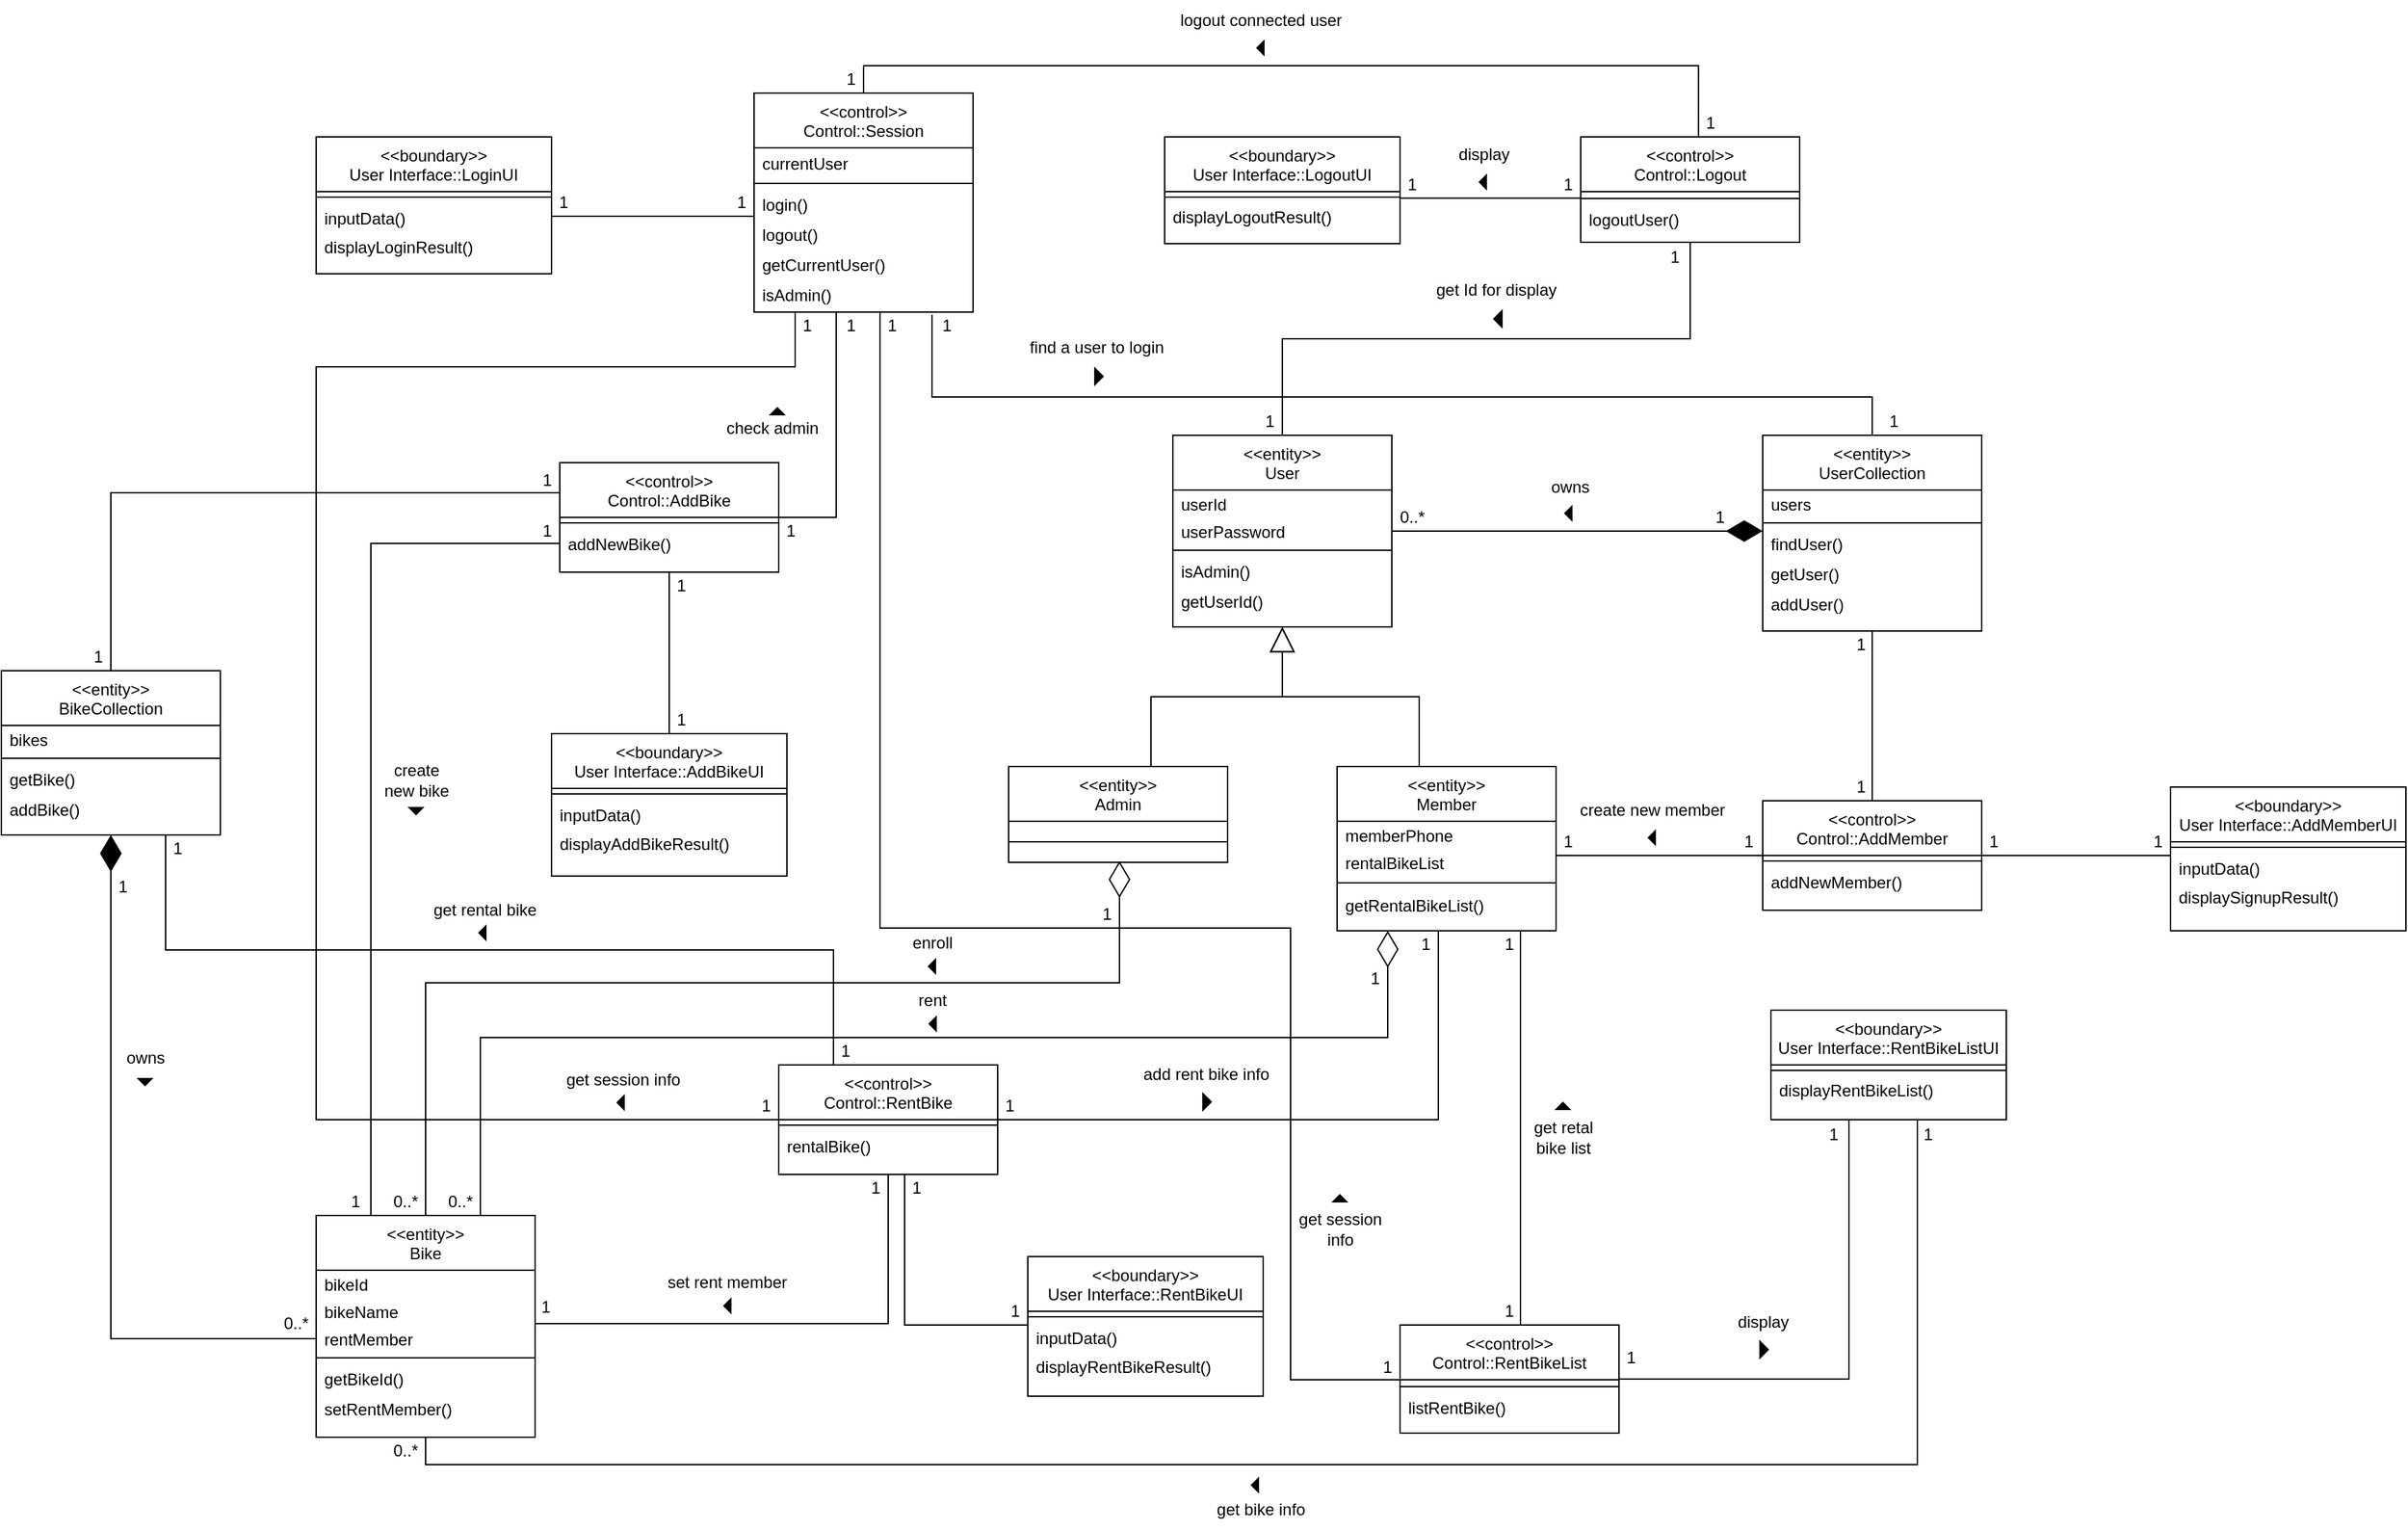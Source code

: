<mxfile version="27.0.5">
  <diagram id="C5RBs43oDa-KdzZeNtuy" name="Page-1">
    <mxGraphModel dx="2491" dy="1651" grid="1" gridSize="10" guides="1" tooltips="1" connect="1" arrows="1" fold="1" page="1" pageScale="1" pageWidth="2000" pageHeight="1200" math="0" shadow="0">
      <root>
        <mxCell id="WIyWlLk6GJQsqaUBKTNV-0" />
        <mxCell id="WIyWlLk6GJQsqaUBKTNV-1" parent="WIyWlLk6GJQsqaUBKTNV-0" />
        <mxCell id="zkfFHV4jXpPFQw0GAbJ--0" value="&lt;&lt;entity&gt;&gt;&#xa;User" style="swimlane;fontStyle=0;align=center;verticalAlign=top;childLayout=stackLayout;horizontal=1;startSize=40;horizontalStack=0;resizeParent=1;resizeLast=0;collapsible=1;marginBottom=0;rounded=0;shadow=0;strokeWidth=1;" parent="WIyWlLk6GJQsqaUBKTNV-1" vertex="1">
          <mxGeometry x="978" y="348" width="160" height="140" as="geometry">
            <mxRectangle x="230" y="140" width="160" height="26" as="alternateBounds" />
          </mxGeometry>
        </mxCell>
        <mxCell id="zkfFHV4jXpPFQw0GAbJ--1" value="userId" style="text;align=left;verticalAlign=middle;spacingLeft=4;spacingRight=4;overflow=hidden;rotatable=0;points=[[0,0.5],[1,0.5]];portConstraint=eastwest;" parent="zkfFHV4jXpPFQw0GAbJ--0" vertex="1">
          <mxGeometry y="40" width="160" height="20" as="geometry" />
        </mxCell>
        <mxCell id="zkfFHV4jXpPFQw0GAbJ--2" value="userPassword" style="text;align=left;verticalAlign=middle;spacingLeft=4;spacingRight=4;overflow=hidden;rotatable=0;points=[[0,0.5],[1,0.5]];portConstraint=eastwest;rounded=0;shadow=0;html=0;" parent="zkfFHV4jXpPFQw0GAbJ--0" vertex="1">
          <mxGeometry y="60" width="160" height="20" as="geometry" />
        </mxCell>
        <mxCell id="zkfFHV4jXpPFQw0GAbJ--4" value="" style="line;html=1;strokeWidth=1;align=left;verticalAlign=middle;spacingTop=-1;spacingLeft=3;spacingRight=3;rotatable=0;labelPosition=right;points=[];portConstraint=eastwest;" parent="zkfFHV4jXpPFQw0GAbJ--0" vertex="1">
          <mxGeometry y="80" width="160" height="8" as="geometry" />
        </mxCell>
        <mxCell id="zkfFHV4jXpPFQw0GAbJ--5" value="isAdmin()" style="text;align=left;verticalAlign=middle;spacingLeft=4;spacingRight=4;overflow=hidden;rotatable=0;points=[[0,0.5],[1,0.5]];portConstraint=eastwest;" parent="zkfFHV4jXpPFQw0GAbJ--0" vertex="1">
          <mxGeometry y="88" width="160" height="22" as="geometry" />
        </mxCell>
        <mxCell id="RLmuX2d9v1kafcQMtOZq-225" value="getUserId()" style="text;align=left;verticalAlign=middle;spacingLeft=4;spacingRight=4;overflow=hidden;rotatable=0;points=[[0,0.5],[1,0.5]];portConstraint=eastwest;" parent="zkfFHV4jXpPFQw0GAbJ--0" vertex="1">
          <mxGeometry y="110" width="160" height="22" as="geometry" />
        </mxCell>
        <mxCell id="zkfFHV4jXpPFQw0GAbJ--17" value="&lt;&lt;boundary&gt;&gt;&#xa;User Interface::AddMemberUI" style="swimlane;fontStyle=0;align=center;verticalAlign=top;childLayout=stackLayout;horizontal=1;startSize=40;horizontalStack=0;resizeParent=1;resizeLast=0;collapsible=1;marginBottom=0;rounded=0;shadow=0;strokeWidth=1;" parent="WIyWlLk6GJQsqaUBKTNV-1" vertex="1">
          <mxGeometry x="1707" y="605" width="172" height="105" as="geometry">
            <mxRectangle x="550" y="140" width="160" height="26" as="alternateBounds" />
          </mxGeometry>
        </mxCell>
        <mxCell id="zkfFHV4jXpPFQw0GAbJ--23" value="" style="line;html=1;strokeWidth=1;align=left;verticalAlign=middle;spacingTop=-1;spacingLeft=3;spacingRight=3;rotatable=0;labelPosition=right;points=[];portConstraint=eastwest;" parent="zkfFHV4jXpPFQw0GAbJ--17" vertex="1">
          <mxGeometry y="40" width="172" height="8" as="geometry" />
        </mxCell>
        <mxCell id="zkfFHV4jXpPFQw0GAbJ--24" value="inputData()" style="text;align=left;verticalAlign=middle;spacingLeft=4;spacingRight=4;overflow=hidden;rotatable=0;points=[[0,0.5],[1,0.5]];portConstraint=eastwest;" parent="zkfFHV4jXpPFQw0GAbJ--17" vertex="1">
          <mxGeometry y="48" width="172" height="22" as="geometry" />
        </mxCell>
        <mxCell id="RLmuX2d9v1kafcQMtOZq-249" value="displaySignupResult()" style="text;align=left;verticalAlign=middle;spacingLeft=4;spacingRight=4;overflow=hidden;rotatable=0;points=[[0,0.5],[1,0.5]];portConstraint=eastwest;" parent="zkfFHV4jXpPFQw0GAbJ--17" vertex="1">
          <mxGeometry y="70" width="172" height="20" as="geometry" />
        </mxCell>
        <mxCell id="RLmuX2d9v1kafcQMtOZq-5" value="&lt;&lt;entity&gt;&gt;&#xa;Admin" style="swimlane;fontStyle=0;align=center;verticalAlign=top;childLayout=stackLayout;horizontal=1;startSize=40;horizontalStack=0;resizeParent=1;resizeLast=0;collapsible=1;marginBottom=0;rounded=0;shadow=0;strokeWidth=1;" parent="WIyWlLk6GJQsqaUBKTNV-1" vertex="1">
          <mxGeometry x="858" y="590" width="160" height="70" as="geometry">
            <mxRectangle x="230" y="140" width="160" height="26" as="alternateBounds" />
          </mxGeometry>
        </mxCell>
        <mxCell id="RLmuX2d9v1kafcQMtOZq-8" value="" style="line;html=1;strokeWidth=1;align=left;verticalAlign=middle;spacingTop=-1;spacingLeft=3;spacingRight=3;rotatable=0;labelPosition=right;points=[];portConstraint=eastwest;" parent="RLmuX2d9v1kafcQMtOZq-5" vertex="1">
          <mxGeometry y="40" width="160" height="30" as="geometry" />
        </mxCell>
        <mxCell id="RLmuX2d9v1kafcQMtOZq-10" value="&lt;&lt;entity&gt;&gt;&#xa;Member" style="swimlane;fontStyle=0;align=center;verticalAlign=top;childLayout=stackLayout;horizontal=1;startSize=40;horizontalStack=0;resizeParent=1;resizeLast=0;collapsible=1;marginBottom=0;rounded=0;shadow=0;strokeWidth=1;" parent="WIyWlLk6GJQsqaUBKTNV-1" vertex="1">
          <mxGeometry x="1098" y="590" width="160" height="120" as="geometry">
            <mxRectangle x="230" y="140" width="160" height="26" as="alternateBounds" />
          </mxGeometry>
        </mxCell>
        <mxCell id="RLmuX2d9v1kafcQMtOZq-11" value="memberPhone" style="text;align=left;verticalAlign=middle;spacingLeft=4;spacingRight=4;overflow=hidden;rotatable=0;points=[[0,0.5],[1,0.5]];portConstraint=eastwest;" parent="RLmuX2d9v1kafcQMtOZq-10" vertex="1">
          <mxGeometry y="40" width="160" height="20" as="geometry" />
        </mxCell>
        <mxCell id="RLmuX2d9v1kafcQMtOZq-305" value="rentalBikeList" style="text;align=left;verticalAlign=middle;spacingLeft=4;spacingRight=4;overflow=hidden;rotatable=0;points=[[0,0.5],[1,0.5]];portConstraint=eastwest;" parent="RLmuX2d9v1kafcQMtOZq-10" vertex="1">
          <mxGeometry y="60" width="160" height="20" as="geometry" />
        </mxCell>
        <mxCell id="RLmuX2d9v1kafcQMtOZq-13" value="" style="line;html=1;strokeWidth=1;align=left;verticalAlign=middle;spacingTop=-1;spacingLeft=3;spacingRight=3;rotatable=0;labelPosition=right;points=[];portConstraint=eastwest;" parent="RLmuX2d9v1kafcQMtOZq-10" vertex="1">
          <mxGeometry y="80" width="160" height="10" as="geometry" />
        </mxCell>
        <mxCell id="RLmuX2d9v1kafcQMtOZq-15" value="getRentalBikeList()" style="text;align=left;verticalAlign=middle;spacingLeft=4;spacingRight=4;overflow=hidden;rotatable=0;points=[[0,0.5],[1,0.5]];portConstraint=eastwest;" parent="RLmuX2d9v1kafcQMtOZq-10" vertex="1">
          <mxGeometry y="90" width="160" height="22" as="geometry" />
        </mxCell>
        <mxCell id="RLmuX2d9v1kafcQMtOZq-16" value="&lt;&lt;boundary&gt;&gt;&#xa;User Interface::LoginUI" style="swimlane;fontStyle=0;align=center;verticalAlign=top;childLayout=stackLayout;horizontal=1;startSize=40;horizontalStack=0;resizeParent=1;resizeLast=0;collapsible=1;marginBottom=0;rounded=0;shadow=0;strokeWidth=1;" parent="WIyWlLk6GJQsqaUBKTNV-1" vertex="1">
          <mxGeometry x="352" y="130" width="172" height="100" as="geometry">
            <mxRectangle x="550" y="140" width="160" height="26" as="alternateBounds" />
          </mxGeometry>
        </mxCell>
        <mxCell id="RLmuX2d9v1kafcQMtOZq-17" value="" style="line;html=1;strokeWidth=1;align=left;verticalAlign=middle;spacingTop=-1;spacingLeft=3;spacingRight=3;rotatable=0;labelPosition=right;points=[];portConstraint=eastwest;" parent="RLmuX2d9v1kafcQMtOZq-16" vertex="1">
          <mxGeometry y="40" width="172" height="8" as="geometry" />
        </mxCell>
        <mxCell id="RLmuX2d9v1kafcQMtOZq-18" value="inputData()" style="text;align=left;verticalAlign=middle;spacingLeft=4;spacingRight=4;overflow=hidden;rotatable=0;points=[[0,0.5],[1,0.5]];portConstraint=eastwest;" parent="RLmuX2d9v1kafcQMtOZq-16" vertex="1">
          <mxGeometry y="48" width="172" height="22" as="geometry" />
        </mxCell>
        <mxCell id="RLmuX2d9v1kafcQMtOZq-228" value="displayLoginResult()" style="text;align=left;verticalAlign=middle;spacingLeft=4;spacingRight=4;overflow=hidden;rotatable=0;points=[[0,0.5],[1,0.5]];portConstraint=eastwest;" parent="RLmuX2d9v1kafcQMtOZq-16" vertex="1">
          <mxGeometry y="70" width="172" height="20" as="geometry" />
        </mxCell>
        <mxCell id="RLmuX2d9v1kafcQMtOZq-236" style="edgeStyle=orthogonalEdgeStyle;rounded=0;orthogonalLoop=1;jettySize=auto;html=1;endArrow=none;startFill=0;" parent="WIyWlLk6GJQsqaUBKTNV-1" edge="1">
          <mxGeometry relative="1" as="geometry">
            <mxPoint x="1144.0" y="174.756" as="sourcePoint" />
            <mxPoint x="1276" y="174.756" as="targetPoint" />
            <Array as="points">
              <mxPoint x="1232" y="174.73" />
              <mxPoint x="1232" y="174.73" />
            </Array>
          </mxGeometry>
        </mxCell>
        <mxCell id="RLmuX2d9v1kafcQMtOZq-20" value="&lt;&lt;boundary&gt;&gt;&#xa;User Interface::LogoutUI" style="swimlane;fontStyle=0;align=center;verticalAlign=top;childLayout=stackLayout;horizontal=1;startSize=40;horizontalStack=0;resizeParent=1;resizeLast=0;collapsible=1;marginBottom=0;rounded=0;shadow=0;strokeWidth=1;" parent="WIyWlLk6GJQsqaUBKTNV-1" vertex="1">
          <mxGeometry x="972" y="130" width="172" height="78" as="geometry">
            <mxRectangle x="550" y="140" width="160" height="26" as="alternateBounds" />
          </mxGeometry>
        </mxCell>
        <mxCell id="RLmuX2d9v1kafcQMtOZq-21" value="" style="line;html=1;strokeWidth=1;align=left;verticalAlign=middle;spacingTop=-1;spacingLeft=3;spacingRight=3;rotatable=0;labelPosition=right;points=[];portConstraint=eastwest;" parent="RLmuX2d9v1kafcQMtOZq-20" vertex="1">
          <mxGeometry y="40" width="172" height="8" as="geometry" />
        </mxCell>
        <mxCell id="RLmuX2d9v1kafcQMtOZq-23" value="displayLogoutResult()" style="text;align=left;verticalAlign=middle;spacingLeft=4;spacingRight=4;overflow=hidden;rotatable=0;points=[[0,0.5],[1,0.5]];portConstraint=eastwest;" parent="RLmuX2d9v1kafcQMtOZq-20" vertex="1">
          <mxGeometry y="48" width="172" height="20" as="geometry" />
        </mxCell>
        <mxCell id="RLmuX2d9v1kafcQMtOZq-131" style="edgeStyle=orthogonalEdgeStyle;rounded=0;orthogonalLoop=1;jettySize=auto;html=1;entryX=0.5;entryY=1;entryDx=0;entryDy=0;endArrow=none;startFill=0;" parent="WIyWlLk6GJQsqaUBKTNV-1" source="RLmuX2d9v1kafcQMtOZq-24" target="RLmuX2d9v1kafcQMtOZq-56" edge="1">
          <mxGeometry relative="1" as="geometry" />
        </mxCell>
        <mxCell id="RLmuX2d9v1kafcQMtOZq-24" value="&lt;&lt;boundary&gt;&gt;&#xa;User Interface::AddBikeUI" style="swimlane;fontStyle=0;align=center;verticalAlign=top;childLayout=stackLayout;horizontal=1;startSize=40;horizontalStack=0;resizeParent=1;resizeLast=0;collapsible=1;marginBottom=0;rounded=0;shadow=0;strokeWidth=1;" parent="WIyWlLk6GJQsqaUBKTNV-1" vertex="1">
          <mxGeometry x="524" y="566" width="172" height="104" as="geometry">
            <mxRectangle x="550" y="140" width="160" height="26" as="alternateBounds" />
          </mxGeometry>
        </mxCell>
        <mxCell id="RLmuX2d9v1kafcQMtOZq-25" value="" style="line;html=1;strokeWidth=1;align=left;verticalAlign=middle;spacingTop=-1;spacingLeft=3;spacingRight=3;rotatable=0;labelPosition=right;points=[];portConstraint=eastwest;" parent="RLmuX2d9v1kafcQMtOZq-24" vertex="1">
          <mxGeometry y="40" width="172" height="8" as="geometry" />
        </mxCell>
        <mxCell id="RLmuX2d9v1kafcQMtOZq-26" value="inputData()" style="text;align=left;verticalAlign=middle;spacingLeft=4;spacingRight=4;overflow=hidden;rotatable=0;points=[[0,0.5],[1,0.5]];portConstraint=eastwest;" parent="RLmuX2d9v1kafcQMtOZq-24" vertex="1">
          <mxGeometry y="48" width="172" height="22" as="geometry" />
        </mxCell>
        <mxCell id="RLmuX2d9v1kafcQMtOZq-243" value="displayAddBikeResult()" style="text;align=left;verticalAlign=middle;spacingLeft=4;spacingRight=4;overflow=hidden;rotatable=0;points=[[0,0.5],[1,0.5]];portConstraint=eastwest;" parent="RLmuX2d9v1kafcQMtOZq-24" vertex="1">
          <mxGeometry y="70" width="172" height="20" as="geometry" />
        </mxCell>
        <mxCell id="RLmuX2d9v1kafcQMtOZq-28" value="&lt;&lt;boundary&gt;&gt;&#xa;User Interface::RentBikeUI" style="swimlane;fontStyle=0;align=center;verticalAlign=top;childLayout=stackLayout;horizontal=1;startSize=40;horizontalStack=0;resizeParent=1;resizeLast=0;collapsible=1;marginBottom=0;rounded=0;shadow=0;strokeWidth=1;" parent="WIyWlLk6GJQsqaUBKTNV-1" vertex="1">
          <mxGeometry x="872" y="948" width="172" height="102" as="geometry">
            <mxRectangle x="550" y="140" width="160" height="26" as="alternateBounds" />
          </mxGeometry>
        </mxCell>
        <mxCell id="RLmuX2d9v1kafcQMtOZq-29" value="" style="line;html=1;strokeWidth=1;align=left;verticalAlign=middle;spacingTop=-1;spacingLeft=3;spacingRight=3;rotatable=0;labelPosition=right;points=[];portConstraint=eastwest;" parent="RLmuX2d9v1kafcQMtOZq-28" vertex="1">
          <mxGeometry y="40" width="172" height="8" as="geometry" />
        </mxCell>
        <mxCell id="RLmuX2d9v1kafcQMtOZq-30" value="inputData()" style="text;align=left;verticalAlign=middle;spacingLeft=4;spacingRight=4;overflow=hidden;rotatable=0;points=[[0,0.5],[1,0.5]];portConstraint=eastwest;" parent="RLmuX2d9v1kafcQMtOZq-28" vertex="1">
          <mxGeometry y="48" width="172" height="22" as="geometry" />
        </mxCell>
        <mxCell id="RLmuX2d9v1kafcQMtOZq-244" value="displayRentBikeResult()" style="text;align=left;verticalAlign=middle;spacingLeft=4;spacingRight=4;overflow=hidden;rotatable=0;points=[[0,0.5],[1,0.5]];portConstraint=eastwest;" parent="RLmuX2d9v1kafcQMtOZq-28" vertex="1">
          <mxGeometry y="70" width="172" height="20" as="geometry" />
        </mxCell>
        <mxCell id="RLmuX2d9v1kafcQMtOZq-32" value="&lt;&lt;boundary&gt;&gt;&#xa;User Interface::RentBikeListUI" style="swimlane;fontStyle=0;align=center;verticalAlign=top;childLayout=stackLayout;horizontal=1;startSize=40;horizontalStack=0;resizeParent=1;resizeLast=0;collapsible=1;marginBottom=0;rounded=0;shadow=0;strokeWidth=1;" parent="WIyWlLk6GJQsqaUBKTNV-1" vertex="1">
          <mxGeometry x="1415" y="768" width="172" height="80" as="geometry">
            <mxRectangle x="550" y="140" width="160" height="26" as="alternateBounds" />
          </mxGeometry>
        </mxCell>
        <mxCell id="RLmuX2d9v1kafcQMtOZq-33" value="" style="line;html=1;strokeWidth=1;align=left;verticalAlign=middle;spacingTop=-1;spacingLeft=3;spacingRight=3;rotatable=0;labelPosition=right;points=[];portConstraint=eastwest;" parent="RLmuX2d9v1kafcQMtOZq-32" vertex="1">
          <mxGeometry y="40" width="172" height="8" as="geometry" />
        </mxCell>
        <mxCell id="RLmuX2d9v1kafcQMtOZq-35" value="displayRentBikeList()" style="text;align=left;verticalAlign=middle;spacingLeft=4;spacingRight=4;overflow=hidden;rotatable=0;points=[[0,0.5],[1,0.5]];portConstraint=eastwest;" parent="RLmuX2d9v1kafcQMtOZq-32" vertex="1">
          <mxGeometry y="48" width="172" height="20" as="geometry" />
        </mxCell>
        <mxCell id="RLmuX2d9v1kafcQMtOZq-193" style="edgeStyle=orthogonalEdgeStyle;rounded=0;orthogonalLoop=1;jettySize=auto;html=1;endArrow=none;startFill=0;exitX=0;exitY=0.5;exitDx=0;exitDy=0;" parent="WIyWlLk6GJQsqaUBKTNV-1" source="RLmuX2d9v1kafcQMtOZq-36" edge="1">
          <mxGeometry relative="1" as="geometry">
            <mxPoint x="1258" y="655" as="targetPoint" />
            <mxPoint x="1405" y="655.029" as="sourcePoint" />
            <Array as="points" />
          </mxGeometry>
        </mxCell>
        <mxCell id="RLmuX2d9v1kafcQMtOZq-341" style="edgeStyle=orthogonalEdgeStyle;rounded=0;orthogonalLoop=1;jettySize=auto;html=1;entryX=0.5;entryY=1;entryDx=0;entryDy=0;endArrow=none;startFill=0;" parent="WIyWlLk6GJQsqaUBKTNV-1" source="RLmuX2d9v1kafcQMtOZq-36" target="RLmuX2d9v1kafcQMtOZq-335" edge="1">
          <mxGeometry relative="1" as="geometry" />
        </mxCell>
        <mxCell id="RLmuX2d9v1kafcQMtOZq-36" value="&lt;&lt;control&gt;&gt;&#xa;Control::AddMember" style="swimlane;fontStyle=0;align=center;verticalAlign=top;childLayout=stackLayout;horizontal=1;startSize=40;horizontalStack=0;resizeParent=1;resizeLast=0;collapsible=1;marginBottom=0;rounded=0;shadow=0;strokeWidth=1;" parent="WIyWlLk6GJQsqaUBKTNV-1" vertex="1">
          <mxGeometry x="1409" y="615" width="160" height="80" as="geometry">
            <mxRectangle x="230" y="140" width="160" height="26" as="alternateBounds" />
          </mxGeometry>
        </mxCell>
        <mxCell id="RLmuX2d9v1kafcQMtOZq-38" value="" style="line;html=1;strokeWidth=1;align=left;verticalAlign=middle;spacingTop=-1;spacingLeft=3;spacingRight=3;rotatable=0;labelPosition=right;points=[];portConstraint=eastwest;" parent="RLmuX2d9v1kafcQMtOZq-36" vertex="1">
          <mxGeometry y="40" width="160" height="8" as="geometry" />
        </mxCell>
        <mxCell id="RLmuX2d9v1kafcQMtOZq-39" value="addNewMember()" style="text;align=left;verticalAlign=middle;spacingLeft=4;spacingRight=4;overflow=hidden;rotatable=0;points=[[0,0.5],[1,0.5]];portConstraint=eastwest;" parent="RLmuX2d9v1kafcQMtOZq-36" vertex="1">
          <mxGeometry y="48" width="160" height="22" as="geometry" />
        </mxCell>
        <mxCell id="RLmuX2d9v1kafcQMtOZq-136" style="edgeStyle=orthogonalEdgeStyle;rounded=0;orthogonalLoop=1;jettySize=auto;html=1;entryX=0;entryY=0.5;entryDx=0;entryDy=0;endArrow=none;startFill=0;" parent="WIyWlLk6GJQsqaUBKTNV-1" source="RLmuX2d9v1kafcQMtOZq-41" target="RLmuX2d9v1kafcQMtOZq-62" edge="1">
          <mxGeometry relative="1" as="geometry">
            <Array as="points">
              <mxPoint x="702" y="298" />
              <mxPoint x="352" y="298" />
              <mxPoint x="352" y="848" />
            </Array>
          </mxGeometry>
        </mxCell>
        <mxCell id="RLmuX2d9v1kafcQMtOZq-41" value="&lt;&lt;control&gt;&gt;&#xa;Control::Session" style="swimlane;fontStyle=0;align=center;verticalAlign=top;childLayout=stackLayout;horizontal=1;startSize=40;horizontalStack=0;resizeParent=1;resizeLast=0;collapsible=1;marginBottom=0;rounded=0;shadow=0;strokeWidth=1;" parent="WIyWlLk6GJQsqaUBKTNV-1" vertex="1">
          <mxGeometry x="672" y="98" width="160" height="160" as="geometry">
            <mxRectangle x="230" y="140" width="160" height="26" as="alternateBounds" />
          </mxGeometry>
        </mxCell>
        <mxCell id="RLmuX2d9v1kafcQMtOZq-44" value="currentUser" style="text;align=left;verticalAlign=middle;spacingLeft=4;spacingRight=4;overflow=hidden;rotatable=0;points=[[0,0.5],[1,0.5]];portConstraint=eastwest;" parent="RLmuX2d9v1kafcQMtOZq-41" vertex="1">
          <mxGeometry y="40" width="160" height="22" as="geometry" />
        </mxCell>
        <mxCell id="RLmuX2d9v1kafcQMtOZq-42" value="" style="line;html=1;strokeWidth=1;align=left;verticalAlign=middle;spacingTop=-1;spacingLeft=3;spacingRight=3;rotatable=0;labelPosition=right;points=[];portConstraint=eastwest;" parent="RLmuX2d9v1kafcQMtOZq-41" vertex="1">
          <mxGeometry y="62" width="160" height="8" as="geometry" />
        </mxCell>
        <mxCell id="RLmuX2d9v1kafcQMtOZq-43" value="login()" style="text;align=left;verticalAlign=middle;spacingLeft=4;spacingRight=4;overflow=hidden;rotatable=0;points=[[0,0.5],[1,0.5]];portConstraint=eastwest;" parent="RLmuX2d9v1kafcQMtOZq-41" vertex="1">
          <mxGeometry y="70" width="160" height="22" as="geometry" />
        </mxCell>
        <mxCell id="RLmuX2d9v1kafcQMtOZq-45" value="logout()" style="text;align=left;verticalAlign=middle;spacingLeft=4;spacingRight=4;overflow=hidden;rotatable=0;points=[[0,0.5],[1,0.5]];portConstraint=eastwest;" parent="RLmuX2d9v1kafcQMtOZq-41" vertex="1">
          <mxGeometry y="92" width="160" height="22" as="geometry" />
        </mxCell>
        <mxCell id="RLmuX2d9v1kafcQMtOZq-46" value="getCurrentUser()" style="text;align=left;verticalAlign=middle;spacingLeft=4;spacingRight=4;overflow=hidden;rotatable=0;points=[[0,0.5],[1,0.5]];portConstraint=eastwest;" parent="RLmuX2d9v1kafcQMtOZq-41" vertex="1">
          <mxGeometry y="114" width="160" height="22" as="geometry" />
        </mxCell>
        <mxCell id="RLmuX2d9v1kafcQMtOZq-235" value="isAdmin()" style="text;align=left;verticalAlign=middle;spacingLeft=4;spacingRight=4;overflow=hidden;rotatable=0;points=[[0,0.5],[1,0.5]];portConstraint=eastwest;" parent="RLmuX2d9v1kafcQMtOZq-41" vertex="1">
          <mxGeometry y="136" width="160" height="22" as="geometry" />
        </mxCell>
        <mxCell id="RLmuX2d9v1kafcQMtOZq-247" style="edgeStyle=orthogonalEdgeStyle;rounded=0;orthogonalLoop=1;jettySize=auto;html=1;endArrow=none;startFill=0;" parent="WIyWlLk6GJQsqaUBKTNV-1" source="RLmuX2d9v1kafcQMtOZq-56" edge="1">
          <mxGeometry relative="1" as="geometry">
            <mxPoint x="732" y="260" as="targetPoint" />
            <Array as="points">
              <mxPoint x="732" y="408" />
              <mxPoint x="732" y="258" />
            </Array>
          </mxGeometry>
        </mxCell>
        <mxCell id="RLmuX2d9v1kafcQMtOZq-361" style="edgeStyle=orthogonalEdgeStyle;rounded=0;orthogonalLoop=1;jettySize=auto;html=1;entryX=0.5;entryY=0;entryDx=0;entryDy=0;endArrow=none;startFill=0;" parent="WIyWlLk6GJQsqaUBKTNV-1" source="RLmuX2d9v1kafcQMtOZq-56" target="RLmuX2d9v1kafcQMtOZq-350" edge="1">
          <mxGeometry relative="1" as="geometry">
            <Array as="points">
              <mxPoint x="202" y="390" />
            </Array>
          </mxGeometry>
        </mxCell>
        <mxCell id="RLmuX2d9v1kafcQMtOZq-56" value="&lt;&lt;control&gt;&gt;&#xa;Control::AddBike" style="swimlane;fontStyle=0;align=center;verticalAlign=top;childLayout=stackLayout;horizontal=1;startSize=40;horizontalStack=0;resizeParent=1;resizeLast=0;collapsible=1;marginBottom=0;rounded=0;shadow=0;strokeWidth=1;" parent="WIyWlLk6GJQsqaUBKTNV-1" vertex="1">
          <mxGeometry x="530" y="368" width="160" height="80" as="geometry">
            <mxRectangle x="230" y="140" width="160" height="26" as="alternateBounds" />
          </mxGeometry>
        </mxCell>
        <mxCell id="RLmuX2d9v1kafcQMtOZq-58" value="" style="line;html=1;strokeWidth=1;align=left;verticalAlign=middle;spacingTop=-1;spacingLeft=3;spacingRight=3;rotatable=0;labelPosition=right;points=[];portConstraint=eastwest;" parent="RLmuX2d9v1kafcQMtOZq-56" vertex="1">
          <mxGeometry y="40" width="160" height="8" as="geometry" />
        </mxCell>
        <mxCell id="RLmuX2d9v1kafcQMtOZq-59" value="addNewBike()" style="text;align=left;verticalAlign=middle;spacingLeft=4;spacingRight=4;overflow=hidden;rotatable=0;points=[[0,0.5],[1,0.5]];portConstraint=eastwest;" parent="RLmuX2d9v1kafcQMtOZq-56" vertex="1">
          <mxGeometry y="48" width="160" height="22" as="geometry" />
        </mxCell>
        <mxCell id="RLmuX2d9v1kafcQMtOZq-245" style="edgeStyle=orthogonalEdgeStyle;rounded=0;orthogonalLoop=1;jettySize=auto;html=1;endArrow=none;startFill=0;" parent="WIyWlLk6GJQsqaUBKTNV-1" source="RLmuX2d9v1kafcQMtOZq-62" edge="1">
          <mxGeometry relative="1" as="geometry">
            <mxPoint x="872" y="1038" as="targetPoint" />
            <Array as="points">
              <mxPoint x="782" y="998" />
              <mxPoint x="872" y="998" />
            </Array>
          </mxGeometry>
        </mxCell>
        <mxCell id="RLmuX2d9v1kafcQMtOZq-311" style="edgeStyle=orthogonalEdgeStyle;rounded=0;orthogonalLoop=1;jettySize=auto;html=1;entryX=0;entryY=1;entryDx=0;entryDy=0;endArrow=none;startFill=0;" parent="WIyWlLk6GJQsqaUBKTNV-1" source="RLmuX2d9v1kafcQMtOZq-62" target="RLmuX2d9v1kafcQMtOZq-168" edge="1">
          <mxGeometry relative="1" as="geometry">
            <Array as="points">
              <mxPoint x="770" y="997" />
              <mxPoint x="512" y="997" />
            </Array>
          </mxGeometry>
        </mxCell>
        <mxCell id="RLmuX2d9v1kafcQMtOZq-387" style="edgeStyle=orthogonalEdgeStyle;rounded=0;orthogonalLoop=1;jettySize=auto;html=1;entryX=0.75;entryY=1;entryDx=0;entryDy=0;exitX=0.25;exitY=0;exitDx=0;exitDy=0;endArrow=none;startFill=0;" parent="WIyWlLk6GJQsqaUBKTNV-1" source="RLmuX2d9v1kafcQMtOZq-62" target="RLmuX2d9v1kafcQMtOZq-350" edge="1">
          <mxGeometry relative="1" as="geometry" />
        </mxCell>
        <mxCell id="RLmuX2d9v1kafcQMtOZq-62" value="&lt;&lt;control&gt;&gt;&#xa;Control::RentBike" style="swimlane;fontStyle=0;align=center;verticalAlign=top;childLayout=stackLayout;horizontal=1;startSize=40;horizontalStack=0;resizeParent=1;resizeLast=0;collapsible=1;marginBottom=0;rounded=0;shadow=0;strokeWidth=1;" parent="WIyWlLk6GJQsqaUBKTNV-1" vertex="1">
          <mxGeometry x="690" y="808" width="160" height="80" as="geometry">
            <mxRectangle x="230" y="140" width="160" height="26" as="alternateBounds" />
          </mxGeometry>
        </mxCell>
        <mxCell id="RLmuX2d9v1kafcQMtOZq-63" value="" style="line;html=1;strokeWidth=1;align=left;verticalAlign=middle;spacingTop=-1;spacingLeft=3;spacingRight=3;rotatable=0;labelPosition=right;points=[];portConstraint=eastwest;" parent="RLmuX2d9v1kafcQMtOZq-62" vertex="1">
          <mxGeometry y="40" width="160" height="8" as="geometry" />
        </mxCell>
        <mxCell id="RLmuX2d9v1kafcQMtOZq-64" value="rentalBike()" style="text;align=left;verticalAlign=middle;spacingLeft=4;spacingRight=4;overflow=hidden;rotatable=0;points=[[0,0.5],[1,0.5]];portConstraint=eastwest;" parent="RLmuX2d9v1kafcQMtOZq-62" vertex="1">
          <mxGeometry y="48" width="160" height="22" as="geometry" />
        </mxCell>
        <mxCell id="RLmuX2d9v1kafcQMtOZq-147" style="edgeStyle=orthogonalEdgeStyle;rounded=0;orthogonalLoop=1;jettySize=auto;html=1;endArrow=none;startFill=0;exitX=1;exitY=0.5;exitDx=0;exitDy=0;" parent="WIyWlLk6GJQsqaUBKTNV-1" source="RLmuX2d9v1kafcQMtOZq-65" edge="1">
          <mxGeometry relative="1" as="geometry">
            <mxPoint x="1312" y="1033" as="sourcePoint" />
            <mxPoint x="1472" y="848" as="targetPoint" />
            <Array as="points">
              <mxPoint x="1472" y="1038" />
              <mxPoint x="1472" y="848" />
            </Array>
          </mxGeometry>
        </mxCell>
        <mxCell id="RLmuX2d9v1kafcQMtOZq-409" style="edgeStyle=orthogonalEdgeStyle;rounded=0;orthogonalLoop=1;jettySize=auto;html=1;entryX=0.5;entryY=1;entryDx=0;entryDy=0;endArrow=none;startFill=0;" parent="WIyWlLk6GJQsqaUBKTNV-1" target="RLmuX2d9v1kafcQMtOZq-73" edge="1">
          <mxGeometry relative="1" as="geometry">
            <mxPoint x="1522" y="848" as="sourcePoint" />
            <Array as="points">
              <mxPoint x="1522" y="848" />
              <mxPoint x="1522" y="1100" />
              <mxPoint x="432" y="1100" />
            </Array>
          </mxGeometry>
        </mxCell>
        <mxCell id="RLmuX2d9v1kafcQMtOZq-65" value="&lt;&lt;control&gt;&gt;&#xa;Control::RentBikeList" style="swimlane;fontStyle=0;align=center;verticalAlign=top;childLayout=stackLayout;horizontal=1;startSize=40;horizontalStack=0;resizeParent=1;resizeLast=0;collapsible=1;marginBottom=0;rounded=0;shadow=0;strokeWidth=1;" parent="WIyWlLk6GJQsqaUBKTNV-1" vertex="1">
          <mxGeometry x="1144" y="998" width="160" height="79" as="geometry">
            <mxRectangle x="230" y="140" width="160" height="26" as="alternateBounds" />
          </mxGeometry>
        </mxCell>
        <mxCell id="RLmuX2d9v1kafcQMtOZq-66" value="" style="line;html=1;strokeWidth=1;align=left;verticalAlign=middle;spacingTop=-1;spacingLeft=3;spacingRight=3;rotatable=0;labelPosition=right;points=[];portConstraint=eastwest;" parent="RLmuX2d9v1kafcQMtOZq-65" vertex="1">
          <mxGeometry y="40" width="160" height="10" as="geometry" />
        </mxCell>
        <mxCell id="RLmuX2d9v1kafcQMtOZq-325" value="listRentBike()" style="text;align=left;verticalAlign=middle;spacingLeft=4;spacingRight=4;overflow=hidden;rotatable=0;points=[[0,0.5],[1,0.5]];portConstraint=eastwest;" parent="RLmuX2d9v1kafcQMtOZq-65" vertex="1">
          <mxGeometry y="50" width="160" height="20" as="geometry" />
        </mxCell>
        <mxCell id="RLmuX2d9v1kafcQMtOZq-73" value="&lt;&lt;entity&gt;&gt;&#xa;Bike" style="swimlane;fontStyle=0;align=center;verticalAlign=top;childLayout=stackLayout;horizontal=1;startSize=40;horizontalStack=0;resizeParent=1;resizeLast=0;collapsible=1;marginBottom=0;rounded=0;shadow=0;strokeWidth=1;" parent="WIyWlLk6GJQsqaUBKTNV-1" vertex="1">
          <mxGeometry x="352" y="918" width="160" height="162" as="geometry">
            <mxRectangle x="230" y="140" width="160" height="26" as="alternateBounds" />
          </mxGeometry>
        </mxCell>
        <mxCell id="RLmuX2d9v1kafcQMtOZq-74" value="bikeId" style="text;align=left;verticalAlign=middle;spacingLeft=4;spacingRight=4;overflow=hidden;rotatable=0;points=[[0,0.5],[1,0.5]];portConstraint=eastwest;" parent="RLmuX2d9v1kafcQMtOZq-73" vertex="1">
          <mxGeometry y="40" width="160" height="20" as="geometry" />
        </mxCell>
        <mxCell id="RLmuX2d9v1kafcQMtOZq-75" value="bikeName" style="text;align=left;verticalAlign=middle;spacingLeft=4;spacingRight=4;overflow=hidden;rotatable=0;points=[[0,0.5],[1,0.5]];portConstraint=eastwest;rounded=0;shadow=0;html=0;" parent="RLmuX2d9v1kafcQMtOZq-73" vertex="1">
          <mxGeometry y="60" width="160" height="20" as="geometry" />
        </mxCell>
        <mxCell id="RLmuX2d9v1kafcQMtOZq-252" value="rentMember" style="text;align=left;verticalAlign=middle;spacingLeft=4;spacingRight=4;overflow=hidden;rotatable=0;points=[[0,0.5],[1,0.5]];portConstraint=eastwest;rounded=0;shadow=0;html=0;" parent="RLmuX2d9v1kafcQMtOZq-73" vertex="1">
          <mxGeometry y="80" width="160" height="20" as="geometry" />
        </mxCell>
        <mxCell id="RLmuX2d9v1kafcQMtOZq-76" value="" style="line;html=1;strokeWidth=1;align=left;verticalAlign=middle;spacingTop=-1;spacingLeft=3;spacingRight=3;rotatable=0;labelPosition=right;points=[];portConstraint=eastwest;" parent="RLmuX2d9v1kafcQMtOZq-73" vertex="1">
          <mxGeometry y="100" width="160" height="8" as="geometry" />
        </mxCell>
        <mxCell id="RLmuX2d9v1kafcQMtOZq-78" value="getBikeId()" style="text;align=left;verticalAlign=middle;spacingLeft=4;spacingRight=4;overflow=hidden;rotatable=0;points=[[0,0.5],[1,0.5]];portConstraint=eastwest;" parent="RLmuX2d9v1kafcQMtOZq-73" vertex="1">
          <mxGeometry y="108" width="160" height="22" as="geometry" />
        </mxCell>
        <mxCell id="RLmuX2d9v1kafcQMtOZq-79" value="setRentMember()" style="text;align=left;verticalAlign=middle;spacingLeft=4;spacingRight=4;overflow=hidden;rotatable=0;points=[[0,0.5],[1,0.5]];portConstraint=eastwest;" parent="RLmuX2d9v1kafcQMtOZq-73" vertex="1">
          <mxGeometry y="130" width="160" height="22" as="geometry" />
        </mxCell>
        <mxCell id="RLmuX2d9v1kafcQMtOZq-80" value="" style="endArrow=block;endSize=16;endFill=0;html=1;rounded=0;edgeStyle=orthogonalEdgeStyle;entryX=0.5;entryY=1;entryDx=0;entryDy=0;" parent="WIyWlLk6GJQsqaUBKTNV-1" target="zkfFHV4jXpPFQw0GAbJ--0" edge="1">
          <mxGeometry width="160" relative="1" as="geometry">
            <mxPoint x="962" y="590" as="sourcePoint" />
            <mxPoint x="1048" y="550" as="targetPoint" />
            <Array as="points">
              <mxPoint x="962" y="590" />
              <mxPoint x="962" y="539" />
              <mxPoint x="1058" y="539" />
            </Array>
          </mxGeometry>
        </mxCell>
        <mxCell id="RLmuX2d9v1kafcQMtOZq-81" value="" style="endArrow=block;endSize=16;endFill=0;html=1;rounded=0;edgeStyle=orthogonalEdgeStyle;" parent="WIyWlLk6GJQsqaUBKTNV-1" edge="1">
          <mxGeometry width="160" relative="1" as="geometry">
            <mxPoint x="1158" y="590" as="sourcePoint" />
            <mxPoint x="1058" y="488" as="targetPoint" />
            <Array as="points">
              <mxPoint x="1158" y="590" />
              <mxPoint x="1158" y="539" />
              <mxPoint x="1058" y="539" />
            </Array>
          </mxGeometry>
        </mxCell>
        <mxCell id="RLmuX2d9v1kafcQMtOZq-103" value="1" style="text;strokeColor=none;align=center;fillColor=none;html=1;verticalAlign=middle;whiteSpace=wrap;rounded=0;" parent="WIyWlLk6GJQsqaUBKTNV-1" vertex="1">
          <mxGeometry x="1569" y="635" width="18" height="20" as="geometry" />
        </mxCell>
        <mxCell id="RLmuX2d9v1kafcQMtOZq-104" value="1" style="text;strokeColor=none;align=center;fillColor=none;html=1;verticalAlign=middle;whiteSpace=wrap;rounded=0;" parent="WIyWlLk6GJQsqaUBKTNV-1" vertex="1">
          <mxGeometry x="1689" y="635" width="18" height="20" as="geometry" />
        </mxCell>
        <mxCell id="RLmuX2d9v1kafcQMtOZq-105" value="" style="line;strokeWidth=1;fillColor=none;align=left;verticalAlign=middle;spacingTop=-1;spacingLeft=3;spacingRight=3;rotatable=0;labelPosition=right;points=[];portConstraint=eastwest;strokeColor=inherit;" parent="WIyWlLk6GJQsqaUBKTNV-1" vertex="1">
          <mxGeometry x="1569" y="651" width="138" height="8" as="geometry" />
        </mxCell>
        <mxCell id="RLmuX2d9v1kafcQMtOZq-127" style="edgeStyle=orthogonalEdgeStyle;rounded=0;orthogonalLoop=1;jettySize=auto;html=1;entryX=0;entryY=0.5;entryDx=0;entryDy=0;endArrow=none;startFill=0;" parent="WIyWlLk6GJQsqaUBKTNV-1" source="RLmuX2d9v1kafcQMtOZq-18" target="RLmuX2d9v1kafcQMtOZq-43" edge="1">
          <mxGeometry relative="1" as="geometry">
            <Array as="points">
              <mxPoint x="672" y="188" />
            </Array>
          </mxGeometry>
        </mxCell>
        <mxCell id="RLmuX2d9v1kafcQMtOZq-154" value="1" style="text;strokeColor=none;align=center;fillColor=none;html=1;verticalAlign=middle;whiteSpace=wrap;rounded=0;" parent="WIyWlLk6GJQsqaUBKTNV-1" vertex="1">
          <mxGeometry x="524" y="168" width="18" height="20" as="geometry" />
        </mxCell>
        <mxCell id="RLmuX2d9v1kafcQMtOZq-155" value="1" style="text;strokeColor=none;align=center;fillColor=none;html=1;verticalAlign=middle;whiteSpace=wrap;rounded=0;" parent="WIyWlLk6GJQsqaUBKTNV-1" vertex="1">
          <mxGeometry x="654" y="168" width="18" height="20" as="geometry" />
        </mxCell>
        <mxCell id="RLmuX2d9v1kafcQMtOZq-158" value="1" style="text;strokeColor=none;align=center;fillColor=none;html=1;verticalAlign=middle;whiteSpace=wrap;rounded=0;" parent="WIyWlLk6GJQsqaUBKTNV-1" vertex="1">
          <mxGeometry x="690" y="408" width="18" height="20" as="geometry" />
        </mxCell>
        <mxCell id="RLmuX2d9v1kafcQMtOZq-161" value="1" style="text;strokeColor=none;align=center;fillColor=none;html=1;verticalAlign=middle;whiteSpace=wrap;rounded=0;" parent="WIyWlLk6GJQsqaUBKTNV-1" vertex="1">
          <mxGeometry x="702" y="258" width="18" height="20" as="geometry" />
        </mxCell>
        <mxCell id="RLmuX2d9v1kafcQMtOZq-162" value="1" style="text;strokeColor=none;align=center;fillColor=none;html=1;verticalAlign=middle;whiteSpace=wrap;rounded=0;" parent="WIyWlLk6GJQsqaUBKTNV-1" vertex="1">
          <mxGeometry x="672" y="828" width="18" height="20" as="geometry" />
        </mxCell>
        <mxCell id="RLmuX2d9v1kafcQMtOZq-167" value="1" style="text;strokeColor=none;align=center;fillColor=none;html=1;verticalAlign=middle;whiteSpace=wrap;rounded=0;" parent="WIyWlLk6GJQsqaUBKTNV-1" vertex="1">
          <mxGeometry x="752" y="888" width="18" height="20" as="geometry" />
        </mxCell>
        <mxCell id="RLmuX2d9v1kafcQMtOZq-168" value="1" style="text;strokeColor=none;align=center;fillColor=none;html=1;verticalAlign=middle;whiteSpace=wrap;rounded=0;" parent="WIyWlLk6GJQsqaUBKTNV-1" vertex="1">
          <mxGeometry x="512" y="975" width="16" height="20" as="geometry" />
        </mxCell>
        <mxCell id="RLmuX2d9v1kafcQMtOZq-169" value="1" style="text;strokeColor=none;align=center;fillColor=none;html=1;verticalAlign=middle;whiteSpace=wrap;rounded=0;" parent="WIyWlLk6GJQsqaUBKTNV-1" vertex="1">
          <mxGeometry x="782" y="888" width="18" height="20" as="geometry" />
        </mxCell>
        <mxCell id="RLmuX2d9v1kafcQMtOZq-170" value="1" style="text;strokeColor=none;align=center;fillColor=none;html=1;verticalAlign=middle;whiteSpace=wrap;rounded=0;" parent="WIyWlLk6GJQsqaUBKTNV-1" vertex="1">
          <mxGeometry x="854" y="978" width="18" height="20" as="geometry" />
        </mxCell>
        <mxCell id="RLmuX2d9v1kafcQMtOZq-172" value="" style="endArrow=none;endFill=0;endSize=24;html=1;rounded=0;entryX=1;entryY=0.5;entryDx=0;entryDy=0;startFill=0;" parent="WIyWlLk6GJQsqaUBKTNV-1" target="RLmuX2d9v1kafcQMtOZq-62" edge="1">
          <mxGeometry width="160" relative="1" as="geometry">
            <mxPoint x="1172" y="710" as="sourcePoint" />
            <mxPoint x="1202" y="848" as="targetPoint" />
            <Array as="points">
              <mxPoint x="1172" y="848" />
            </Array>
          </mxGeometry>
        </mxCell>
        <mxCell id="RLmuX2d9v1kafcQMtOZq-174" value="" style="endArrow=none;endFill=0;endSize=24;html=1;rounded=0;startFill=0;" parent="WIyWlLk6GJQsqaUBKTNV-1" edge="1">
          <mxGeometry width="160" relative="1" as="geometry">
            <mxPoint x="1232" y="710" as="sourcePoint" />
            <mxPoint x="1232" y="998" as="targetPoint" />
          </mxGeometry>
        </mxCell>
        <mxCell id="RLmuX2d9v1kafcQMtOZq-181" value="1" style="text;strokeColor=none;align=center;fillColor=none;html=1;verticalAlign=middle;whiteSpace=wrap;rounded=0;" parent="WIyWlLk6GJQsqaUBKTNV-1" vertex="1">
          <mxGeometry x="1215" y="978" width="18" height="20" as="geometry" />
        </mxCell>
        <mxCell id="RLmuX2d9v1kafcQMtOZq-183" value="1" style="text;strokeColor=none;align=center;fillColor=none;html=1;verticalAlign=middle;whiteSpace=wrap;rounded=0;" parent="WIyWlLk6GJQsqaUBKTNV-1" vertex="1">
          <mxGeometry x="850" y="828" width="18" height="20" as="geometry" />
        </mxCell>
        <mxCell id="RLmuX2d9v1kafcQMtOZq-186" value="" style="endArrow=none;endFill=0;endSize=24;html=1;rounded=0;exitX=0.5;exitY=0;exitDx=0;exitDy=0;startFill=0;" parent="WIyWlLk6GJQsqaUBKTNV-1" source="RLmuX2d9v1kafcQMtOZq-335" edge="1">
          <mxGeometry width="160" relative="1" as="geometry">
            <mxPoint x="738" y="438" as="sourcePoint" />
            <mxPoint x="802" y="260" as="targetPoint" />
            <Array as="points">
              <mxPoint x="1489" y="320" />
              <mxPoint x="1162" y="320" />
              <mxPoint x="802" y="320" />
            </Array>
          </mxGeometry>
        </mxCell>
        <mxCell id="RLmuX2d9v1kafcQMtOZq-194" value="1" style="text;strokeColor=none;align=center;fillColor=none;html=1;verticalAlign=middle;whiteSpace=wrap;rounded=0;" parent="WIyWlLk6GJQsqaUBKTNV-1" vertex="1">
          <mxGeometry x="1390" y="635" width="18" height="20" as="geometry" />
        </mxCell>
        <mxCell id="RLmuX2d9v1kafcQMtOZq-195" value="1" style="text;strokeColor=none;align=center;fillColor=none;html=1;verticalAlign=middle;whiteSpace=wrap;rounded=0;" parent="WIyWlLk6GJQsqaUBKTNV-1" vertex="1">
          <mxGeometry x="1258" y="635" width="18" height="20" as="geometry" />
        </mxCell>
        <mxCell id="RLmuX2d9v1kafcQMtOZq-196" value="1" style="text;strokeColor=none;align=center;fillColor=none;html=1;verticalAlign=middle;whiteSpace=wrap;rounded=0;" parent="WIyWlLk6GJQsqaUBKTNV-1" vertex="1">
          <mxGeometry x="1153.5" y="710" width="18" height="20" as="geometry" />
        </mxCell>
        <mxCell id="RLmuX2d9v1kafcQMtOZq-201" value="1" style="text;strokeColor=none;align=center;fillColor=none;html=1;verticalAlign=middle;whiteSpace=wrap;rounded=0;" parent="WIyWlLk6GJQsqaUBKTNV-1" vertex="1">
          <mxGeometry x="1215" y="710" width="18" height="20" as="geometry" />
        </mxCell>
        <mxCell id="RLmuX2d9v1kafcQMtOZq-204" value="1" style="text;strokeColor=none;align=center;fillColor=none;html=1;verticalAlign=middle;whiteSpace=wrap;rounded=0;" parent="WIyWlLk6GJQsqaUBKTNV-1" vertex="1">
          <mxGeometry x="610" y="448" width="18" height="20" as="geometry" />
        </mxCell>
        <mxCell id="RLmuX2d9v1kafcQMtOZq-205" value="1" style="text;strokeColor=none;align=center;fillColor=none;html=1;verticalAlign=middle;whiteSpace=wrap;rounded=0;" parent="WIyWlLk6GJQsqaUBKTNV-1" vertex="1">
          <mxGeometry x="610" y="546" width="18" height="20" as="geometry" />
        </mxCell>
        <mxCell id="RLmuX2d9v1kafcQMtOZq-206" value="1" style="text;strokeColor=none;align=center;fillColor=none;html=1;verticalAlign=middle;whiteSpace=wrap;rounded=0;" parent="WIyWlLk6GJQsqaUBKTNV-1" vertex="1">
          <mxGeometry x="1304" y="1012" width="18" height="20" as="geometry" />
        </mxCell>
        <mxCell id="RLmuX2d9v1kafcQMtOZq-207" value="1" style="text;strokeColor=none;align=center;fillColor=none;html=1;verticalAlign=middle;whiteSpace=wrap;rounded=0;" parent="WIyWlLk6GJQsqaUBKTNV-1" vertex="1">
          <mxGeometry x="1452" y="848.5" width="18" height="20" as="geometry" />
        </mxCell>
        <mxCell id="RLmuX2d9v1kafcQMtOZq-374" style="edgeStyle=orthogonalEdgeStyle;rounded=0;orthogonalLoop=1;jettySize=auto;html=1;entryX=0.5;entryY=0;entryDx=0;entryDy=0;exitX=0.5;exitY=1;exitDx=0;exitDy=0;endArrow=none;startFill=0;" parent="WIyWlLk6GJQsqaUBKTNV-1" source="RLmuX2d9v1kafcQMtOZq-229" target="zkfFHV4jXpPFQw0GAbJ--0" edge="1">
          <mxGeometry relative="1" as="geometry" />
        </mxCell>
        <mxCell id="RLmuX2d9v1kafcQMtOZq-229" value="&lt;&lt;control&gt;&gt;&#xa;Control::Logout" style="swimlane;fontStyle=0;align=center;verticalAlign=top;childLayout=stackLayout;horizontal=1;startSize=40;horizontalStack=0;resizeParent=1;resizeLast=0;collapsible=1;marginBottom=0;rounded=0;shadow=0;strokeWidth=1;" parent="WIyWlLk6GJQsqaUBKTNV-1" vertex="1">
          <mxGeometry x="1276" y="130" width="160" height="77" as="geometry">
            <mxRectangle x="230" y="140" width="160" height="26" as="alternateBounds" />
          </mxGeometry>
        </mxCell>
        <mxCell id="RLmuX2d9v1kafcQMtOZq-230" value="" style="line;html=1;strokeWidth=1;align=left;verticalAlign=middle;spacingTop=-1;spacingLeft=3;spacingRight=3;rotatable=0;labelPosition=right;points=[];portConstraint=eastwest;" parent="RLmuX2d9v1kafcQMtOZq-229" vertex="1">
          <mxGeometry y="40" width="160" height="10" as="geometry" />
        </mxCell>
        <mxCell id="RLmuX2d9v1kafcQMtOZq-324" value="logoutUser()" style="text;align=left;verticalAlign=middle;spacingLeft=4;spacingRight=4;overflow=hidden;rotatable=0;points=[[0,0.5],[1,0.5]];portConstraint=eastwest;" parent="RLmuX2d9v1kafcQMtOZq-229" vertex="1">
          <mxGeometry y="50" width="160" height="20" as="geometry" />
        </mxCell>
        <mxCell id="RLmuX2d9v1kafcQMtOZq-398" style="edgeStyle=orthogonalEdgeStyle;rounded=0;orthogonalLoop=1;jettySize=auto;html=1;endArrow=none;startFill=0;" parent="WIyWlLk6GJQsqaUBKTNV-1" edge="1">
          <mxGeometry relative="1" as="geometry">
            <mxPoint x="764" y="258" as="sourcePoint" />
            <mxPoint x="1144" y="1038" as="targetPoint" />
            <Array as="points">
              <mxPoint x="764" y="708" />
              <mxPoint x="1064" y="708" />
              <mxPoint x="1064" y="1038" />
            </Array>
          </mxGeometry>
        </mxCell>
        <mxCell id="RLmuX2d9v1kafcQMtOZq-234" value="1" style="text;strokeColor=none;align=center;fillColor=none;html=1;verticalAlign=middle;whiteSpace=wrap;rounded=0;" parent="WIyWlLk6GJQsqaUBKTNV-1" vertex="1">
          <mxGeometry x="734" y="258" width="18" height="20" as="geometry" />
        </mxCell>
        <mxCell id="RLmuX2d9v1kafcQMtOZq-237" value="1" style="text;strokeColor=none;align=center;fillColor=none;html=1;verticalAlign=middle;whiteSpace=wrap;rounded=0;" parent="WIyWlLk6GJQsqaUBKTNV-1" vertex="1">
          <mxGeometry x="1258" y="154.73" width="18" height="20" as="geometry" />
        </mxCell>
        <mxCell id="RLmuX2d9v1kafcQMtOZq-238" value="1" style="text;strokeColor=none;align=center;fillColor=none;html=1;verticalAlign=middle;whiteSpace=wrap;rounded=0;" parent="WIyWlLk6GJQsqaUBKTNV-1" vertex="1">
          <mxGeometry x="1144" y="154.73" width="18" height="20" as="geometry" />
        </mxCell>
        <mxCell id="RLmuX2d9v1kafcQMtOZq-240" style="edgeStyle=orthogonalEdgeStyle;rounded=0;orthogonalLoop=1;jettySize=auto;html=1;exitX=0.5;exitY=0;exitDx=0;exitDy=0;entryX=0.538;entryY=0;entryDx=0;entryDy=0;entryPerimeter=0;endArrow=none;startFill=0;" parent="WIyWlLk6GJQsqaUBKTNV-1" source="RLmuX2d9v1kafcQMtOZq-41" target="RLmuX2d9v1kafcQMtOZq-229" edge="1">
          <mxGeometry relative="1" as="geometry" />
        </mxCell>
        <mxCell id="RLmuX2d9v1kafcQMtOZq-241" value="1" style="text;strokeColor=none;align=center;fillColor=none;html=1;verticalAlign=middle;whiteSpace=wrap;rounded=0;" parent="WIyWlLk6GJQsqaUBKTNV-1" vertex="1">
          <mxGeometry x="734" y="78" width="18" height="20" as="geometry" />
        </mxCell>
        <mxCell id="RLmuX2d9v1kafcQMtOZq-242" value="1" style="text;strokeColor=none;align=center;fillColor=none;html=1;verticalAlign=middle;whiteSpace=wrap;rounded=0;" parent="WIyWlLk6GJQsqaUBKTNV-1" vertex="1">
          <mxGeometry x="1362" y="110" width="18" height="20" as="geometry" />
        </mxCell>
        <mxCell id="RLmuX2d9v1kafcQMtOZq-257" value="1" style="text;strokeColor=none;align=center;fillColor=none;html=1;verticalAlign=middle;whiteSpace=wrap;rounded=0;" parent="WIyWlLk6GJQsqaUBKTNV-1" vertex="1">
          <mxGeometry x="921" y="688" width="18" height="20" as="geometry" />
        </mxCell>
        <mxCell id="RLmuX2d9v1kafcQMtOZq-258" value="0..*" style="text;strokeColor=none;align=center;fillColor=none;html=1;verticalAlign=middle;whiteSpace=wrap;rounded=0;" parent="WIyWlLk6GJQsqaUBKTNV-1" vertex="1">
          <mxGeometry x="403" y="898" width="29" height="20" as="geometry" />
        </mxCell>
        <mxCell id="RLmuX2d9v1kafcQMtOZq-259" value="" style="endArrow=diamondThin;endFill=0;endSize=24;html=1;rounded=0;exitX=1;exitY=1;exitDx=0;exitDy=0;" parent="WIyWlLk6GJQsqaUBKTNV-1" source="RLmuX2d9v1kafcQMtOZq-258" edge="1">
          <mxGeometry width="160" relative="1" as="geometry">
            <mxPoint x="442" y="769" as="sourcePoint" />
            <mxPoint x="939" y="659" as="targetPoint" />
            <Array as="points">
              <mxPoint x="432" y="838" />
              <mxPoint x="432" y="748" />
              <mxPoint x="939" y="748" />
            </Array>
          </mxGeometry>
        </mxCell>
        <mxCell id="RLmuX2d9v1kafcQMtOZq-261" value="" style="endArrow=diamondThin;endFill=0;endSize=24;html=1;rounded=0;exitX=0.75;exitY=0;exitDx=0;exitDy=0;" parent="WIyWlLk6GJQsqaUBKTNV-1" source="RLmuX2d9v1kafcQMtOZq-73" edge="1">
          <mxGeometry width="160" relative="1" as="geometry">
            <mxPoint x="628" y="969" as="sourcePoint" />
            <mxPoint x="1135" y="710" as="targetPoint" />
            <Array as="points">
              <mxPoint x="472" y="858" />
              <mxPoint x="472" y="788" />
              <mxPoint x="812" y="788" />
              <mxPoint x="1135" y="788" />
            </Array>
          </mxGeometry>
        </mxCell>
        <mxCell id="RLmuX2d9v1kafcQMtOZq-262" value="0..*" style="text;strokeColor=none;align=center;fillColor=none;html=1;verticalAlign=middle;whiteSpace=wrap;rounded=0;" parent="WIyWlLk6GJQsqaUBKTNV-1" vertex="1">
          <mxGeometry x="443" y="898" width="29" height="20" as="geometry" />
        </mxCell>
        <mxCell id="RLmuX2d9v1kafcQMtOZq-263" value="1" style="text;strokeColor=none;align=center;fillColor=none;html=1;verticalAlign=middle;whiteSpace=wrap;rounded=0;" parent="WIyWlLk6GJQsqaUBKTNV-1" vertex="1">
          <mxGeometry x="1117" y="735" width="18" height="20" as="geometry" />
        </mxCell>
        <mxCell id="RLmuX2d9v1kafcQMtOZq-264" value="" style="triangle;aspect=fixed;fillColor=strokeColor;flipH=1;" parent="WIyWlLk6GJQsqaUBKTNV-1" vertex="1">
          <mxGeometry x="799.5" y="731" width="5" height="10" as="geometry" />
        </mxCell>
        <mxCell id="RLmuX2d9v1kafcQMtOZq-266" value="enroll" style="text;html=1;align=center;verticalAlign=middle;resizable=0;points=[];autosize=1;strokeColor=none;fillColor=none;" parent="WIyWlLk6GJQsqaUBKTNV-1" vertex="1">
          <mxGeometry x="777" y="704" width="50" height="30" as="geometry" />
        </mxCell>
        <mxCell id="RLmuX2d9v1kafcQMtOZq-267" value="" style="triangle;aspect=fixed;fillColor=strokeColor;flipH=1;" parent="WIyWlLk6GJQsqaUBKTNV-1" vertex="1">
          <mxGeometry x="800" y="773" width="5" height="10" as="geometry" />
        </mxCell>
        <mxCell id="RLmuX2d9v1kafcQMtOZq-268" value="rent" style="text;html=1;align=center;verticalAlign=middle;resizable=0;points=[];autosize=1;strokeColor=none;fillColor=none;" parent="WIyWlLk6GJQsqaUBKTNV-1" vertex="1">
          <mxGeometry x="782" y="746" width="40" height="30" as="geometry" />
        </mxCell>
        <mxCell id="RLmuX2d9v1kafcQMtOZq-274" value="" style="triangle;aspect=fixed;fillColor=strokeColor;" parent="WIyWlLk6GJQsqaUBKTNV-1" vertex="1">
          <mxGeometry x="921" y="299" width="6" height="12" as="geometry" />
        </mxCell>
        <mxCell id="RLmuX2d9v1kafcQMtOZq-276" value="find a user to login" style="text;html=1;align=center;verticalAlign=middle;resizable=0;points=[];autosize=1;strokeColor=none;fillColor=none;" parent="WIyWlLk6GJQsqaUBKTNV-1" vertex="1">
          <mxGeometry x="862" y="269" width="120" height="30" as="geometry" />
        </mxCell>
        <mxCell id="RLmuX2d9v1kafcQMtOZq-281" value="" style="triangle;aspect=fixed;fillColor=strokeColor;flipH=1;" parent="WIyWlLk6GJQsqaUBKTNV-1" vertex="1">
          <mxGeometry x="1325.5" y="637" width="5" height="10" as="geometry" />
        </mxCell>
        <mxCell id="RLmuX2d9v1kafcQMtOZq-282" value="create new member" style="text;html=1;align=center;verticalAlign=middle;resizable=0;points=[];autosize=1;strokeColor=none;fillColor=none;" parent="WIyWlLk6GJQsqaUBKTNV-1" vertex="1">
          <mxGeometry x="1263" y="607" width="130" height="30" as="geometry" />
        </mxCell>
        <mxCell id="RLmuX2d9v1kafcQMtOZq-283" value="" style="triangle;aspect=fixed;fillColor=strokeColor;flipH=1;" parent="WIyWlLk6GJQsqaUBKTNV-1" vertex="1">
          <mxGeometry x="1039.5" y="60" width="5" height="10" as="geometry" />
        </mxCell>
        <mxCell id="RLmuX2d9v1kafcQMtOZq-284" value="logout connected user" style="text;html=1;align=center;verticalAlign=middle;resizable=0;points=[];autosize=1;strokeColor=none;fillColor=none;" parent="WIyWlLk6GJQsqaUBKTNV-1" vertex="1">
          <mxGeometry x="972" y="30" width="140" height="30" as="geometry" />
        </mxCell>
        <mxCell id="RLmuX2d9v1kafcQMtOZq-287" value="" style="triangle;aspect=fixed;fillColor=strokeColor;flipH=1;" parent="WIyWlLk6GJQsqaUBKTNV-1" vertex="1">
          <mxGeometry x="1202" y="158" width="5" height="10" as="geometry" />
        </mxCell>
        <mxCell id="RLmuX2d9v1kafcQMtOZq-288" value="display" style="text;html=1;align=center;verticalAlign=middle;resizable=0;points=[];autosize=1;strokeColor=none;fillColor=none;" parent="WIyWlLk6GJQsqaUBKTNV-1" vertex="1">
          <mxGeometry x="1174.5" y="128" width="60" height="30" as="geometry" />
        </mxCell>
        <mxCell id="RLmuX2d9v1kafcQMtOZq-299" value="" style="triangle;aspect=fixed;fillColor=strokeColor;flipH=1;direction=south;flipV=1;" parent="WIyWlLk6GJQsqaUBKTNV-1" vertex="1">
          <mxGeometry x="684" y="328" width="10" height="5" as="geometry" />
        </mxCell>
        <mxCell id="RLmuX2d9v1kafcQMtOZq-300" value="check admin" style="text;html=1;align=center;verticalAlign=middle;resizable=0;points=[];autosize=1;strokeColor=none;fillColor=none;" parent="WIyWlLk6GJQsqaUBKTNV-1" vertex="1">
          <mxGeometry x="640" y="328" width="90" height="30" as="geometry" />
        </mxCell>
        <mxCell id="RLmuX2d9v1kafcQMtOZq-303" value="get session info" style="text;html=1;align=center;verticalAlign=middle;resizable=0;points=[];autosize=1;strokeColor=none;fillColor=none;" parent="WIyWlLk6GJQsqaUBKTNV-1" vertex="1">
          <mxGeometry x="521" y="803.5" width="110" height="30" as="geometry" />
        </mxCell>
        <mxCell id="RLmuX2d9v1kafcQMtOZq-308" value="" style="triangle;aspect=fixed;fillColor=strokeColor;" parent="WIyWlLk6GJQsqaUBKTNV-1" vertex="1">
          <mxGeometry x="1407" y="1010" width="6" height="12" as="geometry" />
        </mxCell>
        <mxCell id="RLmuX2d9v1kafcQMtOZq-309" value="display" style="text;html=1;align=center;verticalAlign=middle;resizable=0;points=[];autosize=1;strokeColor=none;fillColor=none;" parent="WIyWlLk6GJQsqaUBKTNV-1" vertex="1">
          <mxGeometry x="1379" y="981" width="60" height="30" as="geometry" />
        </mxCell>
        <mxCell id="RLmuX2d9v1kafcQMtOZq-314" value="" style="triangle;aspect=fixed;fillColor=strokeColor;flipH=1;" parent="WIyWlLk6GJQsqaUBKTNV-1" vertex="1">
          <mxGeometry x="650" y="979" width="5" height="10" as="geometry" />
        </mxCell>
        <mxCell id="RLmuX2d9v1kafcQMtOZq-315" value="set rent member" style="text;html=1;align=center;verticalAlign=middle;resizable=0;points=[];autosize=1;strokeColor=none;fillColor=none;" parent="WIyWlLk6GJQsqaUBKTNV-1" vertex="1">
          <mxGeometry x="597" y="952" width="110" height="30" as="geometry" />
        </mxCell>
        <mxCell id="RLmuX2d9v1kafcQMtOZq-316" value="" style="triangle;aspect=fixed;fillColor=strokeColor;flipH=1;direction=south;flipV=1;" parent="WIyWlLk6GJQsqaUBKTNV-1" vertex="1">
          <mxGeometry x="1258" y="835.5" width="10" height="5" as="geometry" />
        </mxCell>
        <mxCell id="RLmuX2d9v1kafcQMtOZq-317" value="get retal&lt;div&gt;&lt;span style=&quot;background-color: transparent; color: light-dark(rgb(0, 0, 0), rgb(255, 255, 255));&quot;&gt;bike list&lt;/span&gt;&lt;/div&gt;" style="text;html=1;align=center;verticalAlign=middle;resizable=0;points=[];autosize=1;strokeColor=none;fillColor=none;" parent="WIyWlLk6GJQsqaUBKTNV-1" vertex="1">
          <mxGeometry x="1228" y="840.5" width="70" height="40" as="geometry" />
        </mxCell>
        <mxCell id="RLmuX2d9v1kafcQMtOZq-321" value="" style="triangle;aspect=fixed;fillColor=strokeColor;" parent="WIyWlLk6GJQsqaUBKTNV-1" vertex="1">
          <mxGeometry x="1000" y="829" width="6" height="12" as="geometry" />
        </mxCell>
        <mxCell id="RLmuX2d9v1kafcQMtOZq-322" value="add rent bike info" style="text;html=1;align=center;verticalAlign=middle;resizable=0;points=[];autosize=1;strokeColor=none;fillColor=none;" parent="WIyWlLk6GJQsqaUBKTNV-1" vertex="1">
          <mxGeometry x="942" y="800" width="120" height="30" as="geometry" />
        </mxCell>
        <mxCell id="RLmuX2d9v1kafcQMtOZq-335" value="&lt;&lt;entity&gt;&gt;&#xa;UserCollection" style="swimlane;fontStyle=0;align=center;verticalAlign=top;childLayout=stackLayout;horizontal=1;startSize=40;horizontalStack=0;resizeParent=1;resizeLast=0;collapsible=1;marginBottom=0;rounded=0;shadow=0;strokeWidth=1;" parent="WIyWlLk6GJQsqaUBKTNV-1" vertex="1">
          <mxGeometry x="1409" y="348" width="160" height="143" as="geometry">
            <mxRectangle x="230" y="140" width="160" height="26" as="alternateBounds" />
          </mxGeometry>
        </mxCell>
        <mxCell id="RLmuX2d9v1kafcQMtOZq-336" value="users" style="text;align=left;verticalAlign=middle;spacingLeft=4;spacingRight=4;overflow=hidden;rotatable=0;points=[[0,0.5],[1,0.5]];portConstraint=eastwest;" parent="RLmuX2d9v1kafcQMtOZq-335" vertex="1">
          <mxGeometry y="40" width="160" height="20" as="geometry" />
        </mxCell>
        <mxCell id="RLmuX2d9v1kafcQMtOZq-338" value="" style="line;html=1;strokeWidth=1;align=left;verticalAlign=middle;spacingTop=-1;spacingLeft=3;spacingRight=3;rotatable=0;labelPosition=right;points=[];portConstraint=eastwest;" parent="RLmuX2d9v1kafcQMtOZq-335" vertex="1">
          <mxGeometry y="60" width="160" height="8" as="geometry" />
        </mxCell>
        <mxCell id="RLmuX2d9v1kafcQMtOZq-339" value="findUser()" style="text;align=left;verticalAlign=middle;spacingLeft=4;spacingRight=4;overflow=hidden;rotatable=0;points=[[0,0.5],[1,0.5]];portConstraint=eastwest;" parent="RLmuX2d9v1kafcQMtOZq-335" vertex="1">
          <mxGeometry y="68" width="160" height="22" as="geometry" />
        </mxCell>
        <mxCell id="RLmuX2d9v1kafcQMtOZq-340" value="getUser()" style="text;align=left;verticalAlign=middle;spacingLeft=4;spacingRight=4;overflow=hidden;rotatable=0;points=[[0,0.5],[1,0.5]];portConstraint=eastwest;" parent="RLmuX2d9v1kafcQMtOZq-335" vertex="1">
          <mxGeometry y="90" width="160" height="22" as="geometry" />
        </mxCell>
        <mxCell id="RLmuX2d9v1kafcQMtOZq-363" value="addUser()" style="text;align=left;verticalAlign=middle;spacingLeft=4;spacingRight=4;overflow=hidden;rotatable=0;points=[[0,0.5],[1,0.5]];portConstraint=eastwest;" parent="RLmuX2d9v1kafcQMtOZq-335" vertex="1">
          <mxGeometry y="112" width="160" height="22" as="geometry" />
        </mxCell>
        <mxCell id="RLmuX2d9v1kafcQMtOZq-342" value="1" style="text;strokeColor=none;align=center;fillColor=none;html=1;verticalAlign=middle;whiteSpace=wrap;rounded=0;" parent="WIyWlLk6GJQsqaUBKTNV-1" vertex="1">
          <mxGeometry x="1472" y="491" width="18" height="20" as="geometry" />
        </mxCell>
        <mxCell id="RLmuX2d9v1kafcQMtOZq-343" value="1" style="text;strokeColor=none;align=center;fillColor=none;html=1;verticalAlign=middle;whiteSpace=wrap;rounded=0;" parent="WIyWlLk6GJQsqaUBKTNV-1" vertex="1">
          <mxGeometry x="1472" y="595" width="18" height="20" as="geometry" />
        </mxCell>
        <mxCell id="RLmuX2d9v1kafcQMtOZq-345" value="" style="endArrow=diamondThin;endFill=1;endSize=24;html=1;rounded=0;exitX=1;exitY=0.5;exitDx=0;exitDy=0;" parent="WIyWlLk6GJQsqaUBKTNV-1" source="zkfFHV4jXpPFQw0GAbJ--0" edge="1">
          <mxGeometry width="160" relative="1" as="geometry">
            <mxPoint x="1249" y="418" as="sourcePoint" />
            <mxPoint x="1409" y="418" as="targetPoint" />
          </mxGeometry>
        </mxCell>
        <mxCell id="RLmuX2d9v1kafcQMtOZq-346" value="1" style="text;strokeColor=none;align=center;fillColor=none;html=1;verticalAlign=middle;whiteSpace=wrap;rounded=0;" parent="WIyWlLk6GJQsqaUBKTNV-1" vertex="1">
          <mxGeometry x="1369" y="398" width="18" height="20" as="geometry" />
        </mxCell>
        <mxCell id="RLmuX2d9v1kafcQMtOZq-347" value="0..*" style="text;strokeColor=none;align=center;fillColor=none;html=1;verticalAlign=middle;whiteSpace=wrap;rounded=0;" parent="WIyWlLk6GJQsqaUBKTNV-1" vertex="1">
          <mxGeometry x="1138" y="398" width="30" height="20" as="geometry" />
        </mxCell>
        <mxCell id="RLmuX2d9v1kafcQMtOZq-348" value="" style="triangle;aspect=fixed;fillColor=strokeColor;flipH=1;" parent="WIyWlLk6GJQsqaUBKTNV-1" vertex="1">
          <mxGeometry x="1264.5" y="400" width="5" height="10" as="geometry" />
        </mxCell>
        <mxCell id="RLmuX2d9v1kafcQMtOZq-349" value="owns" style="text;html=1;align=center;verticalAlign=middle;resizable=0;points=[];autosize=1;strokeColor=none;fillColor=none;" parent="WIyWlLk6GJQsqaUBKTNV-1" vertex="1">
          <mxGeometry x="1243" y="371" width="50" height="30" as="geometry" />
        </mxCell>
        <mxCell id="RLmuX2d9v1kafcQMtOZq-350" value="&lt;&lt;entity&gt;&gt;&#xa;BikeCollection" style="swimlane;fontStyle=0;align=center;verticalAlign=top;childLayout=stackLayout;horizontal=1;startSize=40;horizontalStack=0;resizeParent=1;resizeLast=0;collapsible=1;marginBottom=0;rounded=0;shadow=0;strokeWidth=1;" parent="WIyWlLk6GJQsqaUBKTNV-1" vertex="1">
          <mxGeometry x="122" y="520" width="160" height="120" as="geometry">
            <mxRectangle x="230" y="140" width="160" height="26" as="alternateBounds" />
          </mxGeometry>
        </mxCell>
        <mxCell id="RLmuX2d9v1kafcQMtOZq-351" value="bikes" style="text;align=left;verticalAlign=middle;spacingLeft=4;spacingRight=4;overflow=hidden;rotatable=0;points=[[0,0.5],[1,0.5]];portConstraint=eastwest;" parent="RLmuX2d9v1kafcQMtOZq-350" vertex="1">
          <mxGeometry y="40" width="160" height="20" as="geometry" />
        </mxCell>
        <mxCell id="RLmuX2d9v1kafcQMtOZq-354" value="" style="line;html=1;strokeWidth=1;align=left;verticalAlign=middle;spacingTop=-1;spacingLeft=3;spacingRight=3;rotatable=0;labelPosition=right;points=[];portConstraint=eastwest;" parent="RLmuX2d9v1kafcQMtOZq-350" vertex="1">
          <mxGeometry y="60" width="160" height="8" as="geometry" />
        </mxCell>
        <mxCell id="RLmuX2d9v1kafcQMtOZq-355" value="getBike()" style="text;align=left;verticalAlign=middle;spacingLeft=4;spacingRight=4;overflow=hidden;rotatable=0;points=[[0,0.5],[1,0.5]];portConstraint=eastwest;" parent="RLmuX2d9v1kafcQMtOZq-350" vertex="1">
          <mxGeometry y="68" width="160" height="22" as="geometry" />
        </mxCell>
        <mxCell id="RLmuX2d9v1kafcQMtOZq-356" value="addBike()" style="text;align=left;verticalAlign=middle;spacingLeft=4;spacingRight=4;overflow=hidden;rotatable=0;points=[[0,0.5],[1,0.5]];portConstraint=eastwest;" parent="RLmuX2d9v1kafcQMtOZq-350" vertex="1">
          <mxGeometry y="90" width="160" height="22" as="geometry" />
        </mxCell>
        <mxCell id="RLmuX2d9v1kafcQMtOZq-360" value="" style="triangle;aspect=fixed;fillColor=strokeColor;flipH=1;" parent="WIyWlLk6GJQsqaUBKTNV-1" vertex="1">
          <mxGeometry x="572" y="830.5" width="5" height="10" as="geometry" />
        </mxCell>
        <mxCell id="RLmuX2d9v1kafcQMtOZq-364" value="" style="endArrow=diamondThin;endFill=1;endSize=24;html=1;rounded=0;exitX=0;exitY=0.5;exitDx=0;exitDy=0;entryX=0.5;entryY=1;entryDx=0;entryDy=0;" parent="WIyWlLk6GJQsqaUBKTNV-1" source="RLmuX2d9v1kafcQMtOZq-252" target="RLmuX2d9v1kafcQMtOZq-350" edge="1">
          <mxGeometry width="160" relative="1" as="geometry">
            <mxPoint x="122" y="753" as="sourcePoint" />
            <mxPoint x="202" y="660" as="targetPoint" />
            <Array as="points">
              <mxPoint x="202" y="1008" />
              <mxPoint x="202" y="830" />
            </Array>
          </mxGeometry>
        </mxCell>
        <mxCell id="RLmuX2d9v1kafcQMtOZq-365" value="1" style="text;strokeColor=none;align=center;fillColor=none;html=1;verticalAlign=middle;whiteSpace=wrap;rounded=0;" parent="WIyWlLk6GJQsqaUBKTNV-1" vertex="1">
          <mxGeometry x="202" y="668" width="18" height="20" as="geometry" />
        </mxCell>
        <mxCell id="RLmuX2d9v1kafcQMtOZq-366" value="0..*" style="text;strokeColor=none;align=center;fillColor=none;html=1;verticalAlign=middle;whiteSpace=wrap;rounded=0;" parent="WIyWlLk6GJQsqaUBKTNV-1" vertex="1">
          <mxGeometry x="323" y="985" width="29" height="24" as="geometry" />
        </mxCell>
        <mxCell id="RLmuX2d9v1kafcQMtOZq-367" value="" style="triangle;aspect=fixed;fillColor=strokeColor;flipH=1;direction=south;flipV=0;" parent="WIyWlLk6GJQsqaUBKTNV-1" vertex="1">
          <mxGeometry x="222" y="818" width="10" height="5" as="geometry" />
        </mxCell>
        <mxCell id="RLmuX2d9v1kafcQMtOZq-369" value="1" style="text;strokeColor=none;align=center;fillColor=none;html=1;verticalAlign=middle;whiteSpace=wrap;rounded=0;" parent="WIyWlLk6GJQsqaUBKTNV-1" vertex="1">
          <mxGeometry x="512" y="371" width="18" height="20" as="geometry" />
        </mxCell>
        <mxCell id="RLmuX2d9v1kafcQMtOZq-370" value="1" style="text;strokeColor=none;align=center;fillColor=none;html=1;verticalAlign=middle;whiteSpace=wrap;rounded=0;" parent="WIyWlLk6GJQsqaUBKTNV-1" vertex="1">
          <mxGeometry x="184" y="500" width="18" height="20" as="geometry" />
        </mxCell>
        <mxCell id="RLmuX2d9v1kafcQMtOZq-372" value="1" style="text;strokeColor=none;align=center;fillColor=none;html=1;verticalAlign=middle;whiteSpace=wrap;rounded=0;" parent="WIyWlLk6GJQsqaUBKTNV-1" vertex="1">
          <mxGeometry x="804" y="258" width="18" height="20" as="geometry" />
        </mxCell>
        <mxCell id="RLmuX2d9v1kafcQMtOZq-373" value="1" style="text;strokeColor=none;align=center;fillColor=none;html=1;verticalAlign=middle;whiteSpace=wrap;rounded=0;" parent="WIyWlLk6GJQsqaUBKTNV-1" vertex="1">
          <mxGeometry x="1490" y="328" width="30" height="20" as="geometry" />
        </mxCell>
        <mxCell id="RLmuX2d9v1kafcQMtOZq-375" value="1" style="text;strokeColor=none;align=center;fillColor=none;html=1;verticalAlign=middle;whiteSpace=wrap;rounded=0;" parent="WIyWlLk6GJQsqaUBKTNV-1" vertex="1">
          <mxGeometry x="1040" y="328" width="18" height="20" as="geometry" />
        </mxCell>
        <mxCell id="RLmuX2d9v1kafcQMtOZq-376" value="1" style="text;strokeColor=none;align=center;fillColor=none;html=1;verticalAlign=middle;whiteSpace=wrap;rounded=0;" parent="WIyWlLk6GJQsqaUBKTNV-1" vertex="1">
          <mxGeometry x="1336" y="208" width="18" height="20" as="geometry" />
        </mxCell>
        <mxCell id="RLmuX2d9v1kafcQMtOZq-377" value="" style="triangle;aspect=fixed;fillColor=strokeColor;flipV=1;flipH=1;" parent="WIyWlLk6GJQsqaUBKTNV-1" vertex="1">
          <mxGeometry x="1212.5" y="257" width="6" height="12" as="geometry" />
        </mxCell>
        <mxCell id="RLmuX2d9v1kafcQMtOZq-378" value="get Id for display" style="text;html=1;align=center;verticalAlign=middle;resizable=0;points=[];autosize=1;strokeColor=none;fillColor=none;" parent="WIyWlLk6GJQsqaUBKTNV-1" vertex="1">
          <mxGeometry x="1158.5" y="227" width="110" height="30" as="geometry" />
        </mxCell>
        <mxCell id="RLmuX2d9v1kafcQMtOZq-379" style="edgeStyle=orthogonalEdgeStyle;rounded=0;orthogonalLoop=1;jettySize=auto;html=1;exitX=0;exitY=0.5;exitDx=0;exitDy=0;entryX=0.25;entryY=0;entryDx=0;entryDy=0;endArrow=none;startFill=0;" parent="WIyWlLk6GJQsqaUBKTNV-1" source="RLmuX2d9v1kafcQMtOZq-59" target="RLmuX2d9v1kafcQMtOZq-73" edge="1">
          <mxGeometry relative="1" as="geometry" />
        </mxCell>
        <mxCell id="RLmuX2d9v1kafcQMtOZq-380" value="1" style="text;strokeColor=none;align=center;fillColor=none;html=1;verticalAlign=middle;whiteSpace=wrap;rounded=0;" parent="WIyWlLk6GJQsqaUBKTNV-1" vertex="1">
          <mxGeometry x="512" y="408" width="18" height="20" as="geometry" />
        </mxCell>
        <mxCell id="RLmuX2d9v1kafcQMtOZq-381" value="1" style="text;strokeColor=none;align=center;fillColor=none;html=1;verticalAlign=middle;whiteSpace=wrap;rounded=0;" parent="WIyWlLk6GJQsqaUBKTNV-1" vertex="1">
          <mxGeometry x="372" y="898" width="18" height="20" as="geometry" />
        </mxCell>
        <mxCell id="RLmuX2d9v1kafcQMtOZq-384" value="" style="triangle;aspect=fixed;fillColor=strokeColor;flipH=0;direction=south;flipV=0;" parent="WIyWlLk6GJQsqaUBKTNV-1" vertex="1">
          <mxGeometry x="420" y="620" width="10" height="5" as="geometry" />
        </mxCell>
        <mxCell id="RLmuX2d9v1kafcQMtOZq-385" value="create&lt;div&gt;new bike&lt;/div&gt;" style="text;html=1;align=center;verticalAlign=middle;resizable=0;points=[];autosize=1;strokeColor=none;fillColor=none;" parent="WIyWlLk6GJQsqaUBKTNV-1" vertex="1">
          <mxGeometry x="390" y="580" width="70" height="40" as="geometry" />
        </mxCell>
        <mxCell id="RLmuX2d9v1kafcQMtOZq-388" value="get rental bike" style="text;html=1;align=center;verticalAlign=middle;resizable=0;points=[];autosize=1;strokeColor=none;fillColor=none;" parent="WIyWlLk6GJQsqaUBKTNV-1" vertex="1">
          <mxGeometry x="425" y="679.5" width="100" height="30" as="geometry" />
        </mxCell>
        <mxCell id="RLmuX2d9v1kafcQMtOZq-389" value="" style="triangle;aspect=fixed;fillColor=strokeColor;flipH=1;" parent="WIyWlLk6GJQsqaUBKTNV-1" vertex="1">
          <mxGeometry x="471" y="706.5" width="5" height="10" as="geometry" />
        </mxCell>
        <mxCell id="RLmuX2d9v1kafcQMtOZq-390" value="1" style="text;strokeColor=none;align=center;fillColor=none;html=1;verticalAlign=middle;whiteSpace=wrap;rounded=0;" parent="WIyWlLk6GJQsqaUBKTNV-1" vertex="1">
          <mxGeometry x="242" y="640" width="18" height="20" as="geometry" />
        </mxCell>
        <mxCell id="RLmuX2d9v1kafcQMtOZq-391" value="1" style="text;strokeColor=none;align=center;fillColor=none;html=1;verticalAlign=middle;whiteSpace=wrap;rounded=0;" parent="WIyWlLk6GJQsqaUBKTNV-1" vertex="1">
          <mxGeometry x="730" y="788" width="18" height="20" as="geometry" />
        </mxCell>
        <mxCell id="RLmuX2d9v1kafcQMtOZq-400" value="1" style="text;strokeColor=none;align=center;fillColor=none;html=1;verticalAlign=middle;whiteSpace=wrap;rounded=0;" parent="WIyWlLk6GJQsqaUBKTNV-1" vertex="1">
          <mxGeometry x="764" y="258" width="18" height="20" as="geometry" />
        </mxCell>
        <mxCell id="RLmuX2d9v1kafcQMtOZq-401" value="1" style="text;strokeColor=none;align=center;fillColor=none;html=1;verticalAlign=middle;whiteSpace=wrap;rounded=0;" parent="WIyWlLk6GJQsqaUBKTNV-1" vertex="1">
          <mxGeometry x="1126" y="1019" width="18" height="20" as="geometry" />
        </mxCell>
        <mxCell id="RLmuX2d9v1kafcQMtOZq-402" value="" style="triangle;aspect=fixed;fillColor=strokeColor;flipH=1;direction=south;flipV=1;" parent="WIyWlLk6GJQsqaUBKTNV-1" vertex="1">
          <mxGeometry x="1095" y="903" width="10" height="5" as="geometry" />
        </mxCell>
        <mxCell id="RLmuX2d9v1kafcQMtOZq-403" value="get session&lt;div&gt;info&lt;/div&gt;" style="text;html=1;align=center;verticalAlign=middle;resizable=0;points=[];autosize=1;strokeColor=none;fillColor=none;" parent="WIyWlLk6GJQsqaUBKTNV-1" vertex="1">
          <mxGeometry x="1060" y="908" width="80" height="40" as="geometry" />
        </mxCell>
        <mxCell id="RLmuX2d9v1kafcQMtOZq-405" value="1" style="text;strokeColor=none;align=center;fillColor=none;html=1;verticalAlign=middle;whiteSpace=wrap;rounded=0;" parent="WIyWlLk6GJQsqaUBKTNV-1" vertex="1">
          <mxGeometry x="1521" y="848.5" width="18" height="20" as="geometry" />
        </mxCell>
        <mxCell id="RLmuX2d9v1kafcQMtOZq-406" value="0..*" style="text;strokeColor=none;align=center;fillColor=none;html=1;verticalAlign=middle;whiteSpace=wrap;rounded=0;" parent="WIyWlLk6GJQsqaUBKTNV-1" vertex="1">
          <mxGeometry x="403" y="1080" width="29" height="20" as="geometry" />
        </mxCell>
        <mxCell id="RLmuX2d9v1kafcQMtOZq-407" value="" style="triangle;aspect=fixed;fillColor=strokeColor;flipH=1;" parent="WIyWlLk6GJQsqaUBKTNV-1" vertex="1">
          <mxGeometry x="1035.5" y="1110" width="5" height="10" as="geometry" />
        </mxCell>
        <mxCell id="RLmuX2d9v1kafcQMtOZq-408" value="get bike info" style="text;html=1;align=center;verticalAlign=middle;resizable=0;points=[];autosize=1;strokeColor=none;fillColor=none;" parent="WIyWlLk6GJQsqaUBKTNV-1" vertex="1">
          <mxGeometry x="997" y="1117.5" width="90" height="30" as="geometry" />
        </mxCell>
        <mxCell id="xzb8ynTcXFUXGhSqh5zB-0" value="owns" style="text;html=1;align=center;verticalAlign=middle;resizable=0;points=[];autosize=1;strokeColor=none;fillColor=none;" vertex="1" parent="WIyWlLk6GJQsqaUBKTNV-1">
          <mxGeometry x="202" y="788" width="50" height="30" as="geometry" />
        </mxCell>
      </root>
    </mxGraphModel>
  </diagram>
</mxfile>
